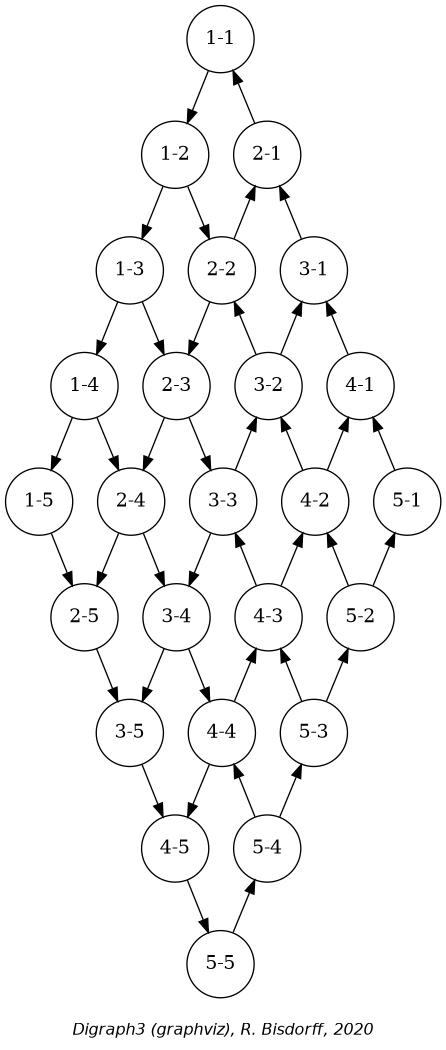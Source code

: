 digraph G {
graph [ fontname = "Helvetica-Oblique",
 fontsize = 12,
 label = "\nDigraph3 (graphviz), R. Bisdorff, 2020", size="7,7"];
n1 [shape = "circle", label = "1-1"];
n2 [shape = "circle", label = "1-2"];
n3 [shape = "circle", label = "1-3"];
n4 [shape = "circle", label = "1-4"];
n5 [shape = "circle", label = "1-5"];
n6 [shape = "circle", label = "2-1"];
n7 [shape = "circle", label = "2-2"];
n8 [shape = "circle", label = "2-3"];
n9 [shape = "circle", label = "2-4"];
n10 [shape = "circle", label = "2-5"];
n11 [shape = "circle", label = "3-1"];
n12 [shape = "circle", label = "3-2"];
n13 [shape = "circle", label = "3-3"];
n14 [shape = "circle", label = "3-4"];
n15 [shape = "circle", label = "3-5"];
n16 [shape = "circle", label = "4-1"];
n17 [shape = "circle", label = "4-2"];
n18 [shape = "circle", label = "4-3"];
n19 [shape = "circle", label = "4-4"];
n20 [shape = "circle", label = "4-5"];
n21 [shape = "circle", label = "5-1"];
n22 [shape = "circle", label = "5-2"];
n23 [shape = "circle", label = "5-3"];
n24 [shape = "circle", label = "5-4"];
n25 [shape = "circle", label = "5-5"];
n1-> n2 [dir=forward, color=black] ;
n1-> n6 [dir=back, color=black] ;
n2-> n3 [dir=forward, color=black] ;
n2-> n7 [dir=forward, color=black] ;
n3-> n4 [dir=forward, color=black] ;
n3-> n8 [dir=forward, color=black] ;
n4-> n5 [dir=forward, color=black] ;
n4-> n9 [dir=forward, color=black] ;
n5-> n10 [dir=forward, color=black] ;
n6-> n7 [dir=back, color=black] ;
n6-> n11 [dir=back, color=black] ;
n7-> n8 [dir=forward, color=black] ;
n7-> n12 [dir=back, color=black] ;
n8-> n9 [dir=forward, color=black] ;
n8-> n13 [dir=forward, color=black] ;
n9-> n10 [dir=forward, color=black] ;
n9-> n14 [dir=forward, color=black] ;
n10-> n15 [dir=forward, color=black] ;
n11-> n12 [dir=back, color=black] ;
n11-> n16 [dir=back, color=black] ;
n12-> n13 [dir=back, color=black] ;
n12-> n17 [dir=back, color=black] ;
n13-> n14 [dir=forward, color=black] ;
n13-> n18 [dir=back, color=black] ;
n14-> n15 [dir=forward, color=black] ;
n14-> n19 [dir=forward, color=black] ;
n15-> n20 [dir=forward, color=black] ;
n16-> n17 [dir=back, color=black] ;
n16-> n21 [dir=back, color=black] ;
n17-> n18 [dir=back, color=black] ;
n17-> n22 [dir=back, color=black] ;
n18-> n19 [dir=back, color=black] ;
n18-> n23 [dir=back, color=black] ;
n19-> n20 [dir=forward, color=black] ;
n19-> n24 [dir=back, color=black] ;
n20-> n25 [dir=forward, color=black] ;
n21-> n22 [dir=back, color=black] ;
n22-> n23 [dir=back, color=black] ;
n23-> n24 [dir=back, color=black] ;
n24-> n25 [dir=back, color=black] ;
}
